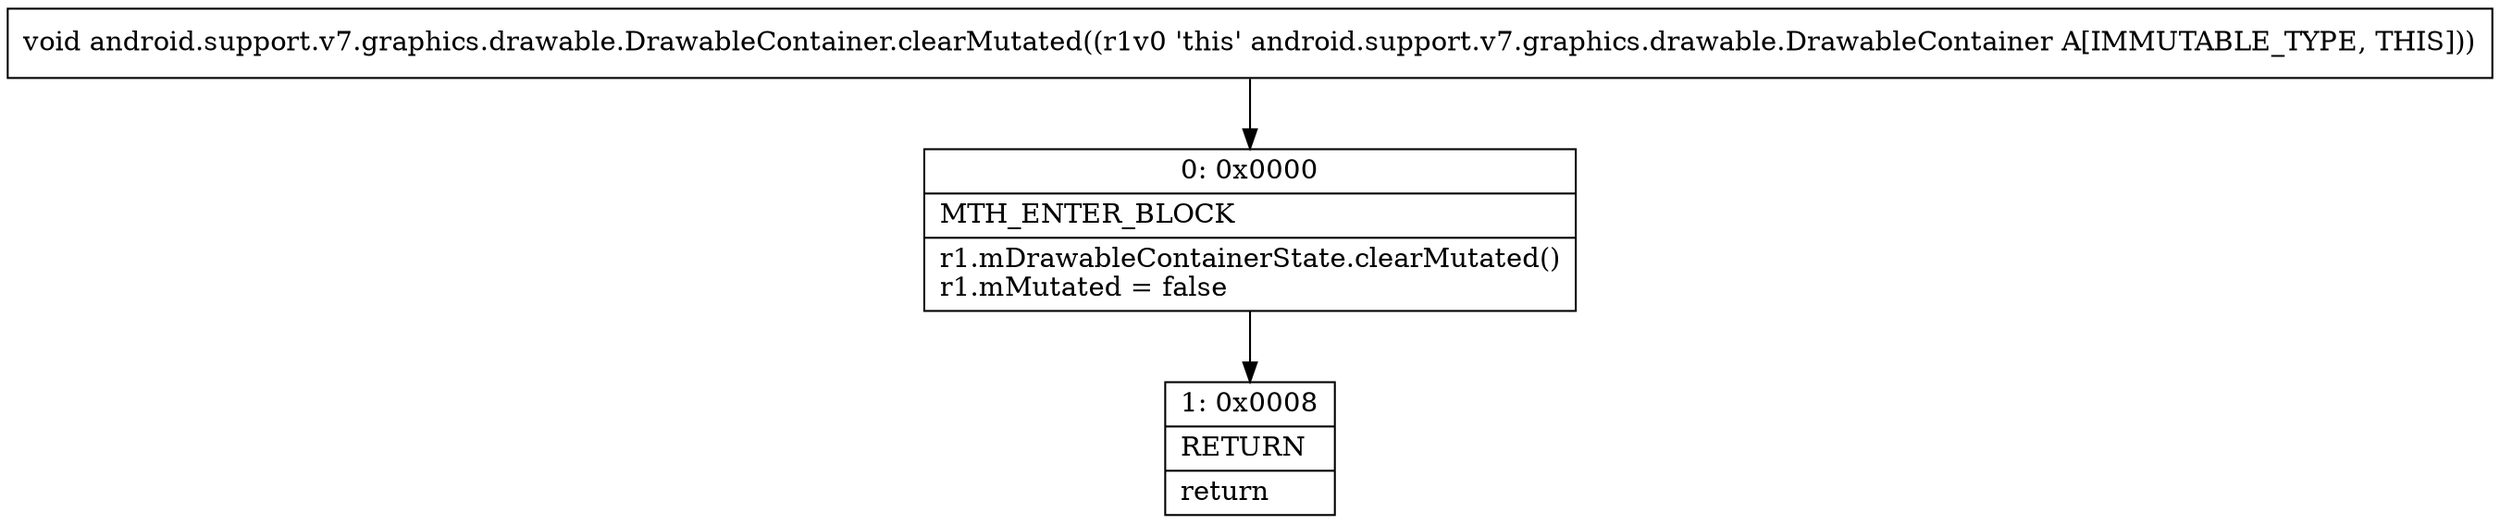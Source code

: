 digraph "CFG forandroid.support.v7.graphics.drawable.DrawableContainer.clearMutated()V" {
Node_0 [shape=record,label="{0\:\ 0x0000|MTH_ENTER_BLOCK\l|r1.mDrawableContainerState.clearMutated()\lr1.mMutated = false\l}"];
Node_1 [shape=record,label="{1\:\ 0x0008|RETURN\l|return\l}"];
MethodNode[shape=record,label="{void android.support.v7.graphics.drawable.DrawableContainer.clearMutated((r1v0 'this' android.support.v7.graphics.drawable.DrawableContainer A[IMMUTABLE_TYPE, THIS])) }"];
MethodNode -> Node_0;
Node_0 -> Node_1;
}

